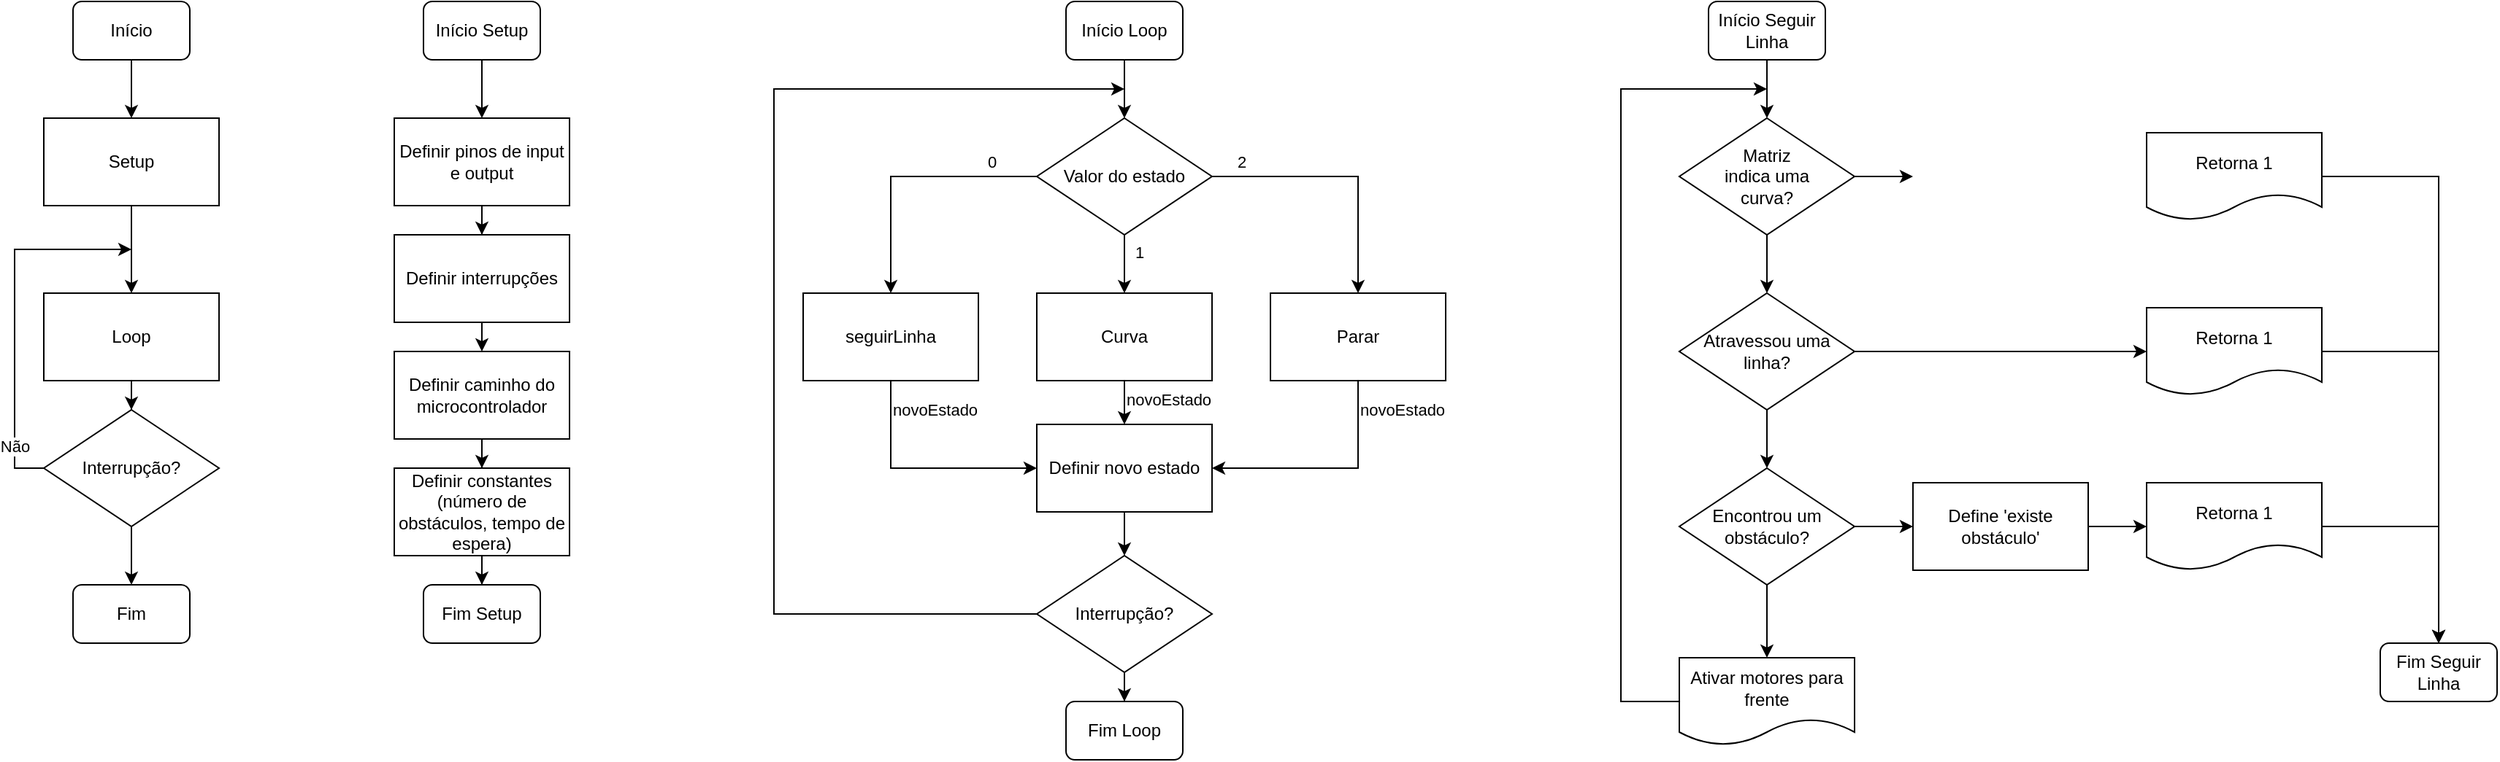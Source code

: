 <mxfile version="28.2.5">
  <diagram name="Página-1" id="j6dbHp9UZbFOmRp9A9zx">
    <mxGraphModel dx="1569" dy="877" grid="1" gridSize="10" guides="1" tooltips="1" connect="1" arrows="1" fold="1" page="1" pageScale="1" pageWidth="827" pageHeight="1169" math="0" shadow="0">
      <root>
        <mxCell id="0" />
        <mxCell id="1" parent="0" />
        <mxCell id="hZYMqi9A8Pybck0SXlSQ-12" value="" style="edgeStyle=orthogonalEdgeStyle;rounded=0;orthogonalLoop=1;jettySize=auto;html=1;" edge="1" parent="1" source="hZYMqi9A8Pybck0SXlSQ-2" target="hZYMqi9A8Pybck0SXlSQ-3">
          <mxGeometry relative="1" as="geometry" />
        </mxCell>
        <mxCell id="hZYMqi9A8Pybck0SXlSQ-2" value="Início" style="rounded=1;whiteSpace=wrap;html=1;" vertex="1" parent="1">
          <mxGeometry x="100" y="80" width="80" height="40" as="geometry" />
        </mxCell>
        <mxCell id="hZYMqi9A8Pybck0SXlSQ-13" value="" style="edgeStyle=orthogonalEdgeStyle;rounded=0;orthogonalLoop=1;jettySize=auto;html=1;" edge="1" parent="1" source="hZYMqi9A8Pybck0SXlSQ-3" target="hZYMqi9A8Pybck0SXlSQ-6">
          <mxGeometry relative="1" as="geometry" />
        </mxCell>
        <mxCell id="hZYMqi9A8Pybck0SXlSQ-3" value="Setup" style="rounded=0;whiteSpace=wrap;html=1;" vertex="1" parent="1">
          <mxGeometry x="80" y="160" width="120" height="60" as="geometry" />
        </mxCell>
        <mxCell id="hZYMqi9A8Pybck0SXlSQ-32" value="" style="edgeStyle=orthogonalEdgeStyle;rounded=0;orthogonalLoop=1;jettySize=auto;html=1;" edge="1" parent="1" source="hZYMqi9A8Pybck0SXlSQ-6" target="hZYMqi9A8Pybck0SXlSQ-31">
          <mxGeometry relative="1" as="geometry" />
        </mxCell>
        <mxCell id="hZYMqi9A8Pybck0SXlSQ-6" value="Loop" style="rounded=0;whiteSpace=wrap;html=1;" vertex="1" parent="1">
          <mxGeometry x="80" y="280" width="120" height="60" as="geometry" />
        </mxCell>
        <mxCell id="hZYMqi9A8Pybck0SXlSQ-18" value="" style="edgeStyle=orthogonalEdgeStyle;rounded=0;orthogonalLoop=1;jettySize=auto;html=1;" edge="1" parent="1" source="hZYMqi9A8Pybck0SXlSQ-15" target="hZYMqi9A8Pybck0SXlSQ-16">
          <mxGeometry relative="1" as="geometry" />
        </mxCell>
        <mxCell id="hZYMqi9A8Pybck0SXlSQ-15" value="Início Setup" style="rounded=1;whiteSpace=wrap;html=1;" vertex="1" parent="1">
          <mxGeometry x="340" y="80" width="80" height="40" as="geometry" />
        </mxCell>
        <mxCell id="hZYMqi9A8Pybck0SXlSQ-23" value="" style="edgeStyle=orthogonalEdgeStyle;rounded=0;orthogonalLoop=1;jettySize=auto;html=1;" edge="1" parent="1" source="hZYMqi9A8Pybck0SXlSQ-16" target="hZYMqi9A8Pybck0SXlSQ-22">
          <mxGeometry relative="1" as="geometry" />
        </mxCell>
        <mxCell id="hZYMqi9A8Pybck0SXlSQ-16" value="Definir pinos de input e output" style="rounded=0;whiteSpace=wrap;html=1;" vertex="1" parent="1">
          <mxGeometry x="320" y="160" width="120" height="60" as="geometry" />
        </mxCell>
        <mxCell id="hZYMqi9A8Pybck0SXlSQ-21" value="" style="edgeStyle=orthogonalEdgeStyle;rounded=0;orthogonalLoop=1;jettySize=auto;html=1;" edge="1" parent="1" source="hZYMqi9A8Pybck0SXlSQ-17" target="hZYMqi9A8Pybck0SXlSQ-20">
          <mxGeometry relative="1" as="geometry" />
        </mxCell>
        <mxCell id="hZYMqi9A8Pybck0SXlSQ-17" value="Definir caminho do microcontrolador" style="rounded=0;whiteSpace=wrap;html=1;" vertex="1" parent="1">
          <mxGeometry x="320" y="320" width="120" height="60" as="geometry" />
        </mxCell>
        <mxCell id="hZYMqi9A8Pybck0SXlSQ-26" value="" style="edgeStyle=orthogonalEdgeStyle;rounded=0;orthogonalLoop=1;jettySize=auto;html=1;" edge="1" parent="1" source="hZYMqi9A8Pybck0SXlSQ-20" target="hZYMqi9A8Pybck0SXlSQ-25">
          <mxGeometry relative="1" as="geometry" />
        </mxCell>
        <mxCell id="hZYMqi9A8Pybck0SXlSQ-20" value="Definir constantes (número de obstáculos, tempo de espera)" style="rounded=0;whiteSpace=wrap;html=1;" vertex="1" parent="1">
          <mxGeometry x="320" y="400" width="120" height="60" as="geometry" />
        </mxCell>
        <mxCell id="hZYMqi9A8Pybck0SXlSQ-24" value="" style="edgeStyle=orthogonalEdgeStyle;rounded=0;orthogonalLoop=1;jettySize=auto;html=1;" edge="1" parent="1" source="hZYMqi9A8Pybck0SXlSQ-22">
          <mxGeometry relative="1" as="geometry">
            <mxPoint x="380" y="320" as="targetPoint" />
          </mxGeometry>
        </mxCell>
        <mxCell id="hZYMqi9A8Pybck0SXlSQ-22" value="Definir interrupções" style="rounded=0;whiteSpace=wrap;html=1;" vertex="1" parent="1">
          <mxGeometry x="320" y="240" width="120" height="60" as="geometry" />
        </mxCell>
        <mxCell id="hZYMqi9A8Pybck0SXlSQ-25" value="Fim Setup" style="rounded=1;whiteSpace=wrap;html=1;" vertex="1" parent="1">
          <mxGeometry x="340" y="480" width="80" height="40" as="geometry" />
        </mxCell>
        <mxCell id="hZYMqi9A8Pybck0SXlSQ-46" value="" style="edgeStyle=orthogonalEdgeStyle;rounded=0;orthogonalLoop=1;jettySize=auto;html=1;" edge="1" parent="1" source="hZYMqi9A8Pybck0SXlSQ-28" target="hZYMqi9A8Pybck0SXlSQ-30">
          <mxGeometry relative="1" as="geometry" />
        </mxCell>
        <mxCell id="hZYMqi9A8Pybck0SXlSQ-28" value="Início Loop" style="rounded=1;whiteSpace=wrap;html=1;" vertex="1" parent="1">
          <mxGeometry x="780" y="80" width="80" height="40" as="geometry" />
        </mxCell>
        <mxCell id="hZYMqi9A8Pybck0SXlSQ-45" value="" style="edgeStyle=orthogonalEdgeStyle;rounded=0;orthogonalLoop=1;jettySize=auto;html=1;" edge="1" parent="1" source="hZYMqi9A8Pybck0SXlSQ-30" target="hZYMqi9A8Pybck0SXlSQ-42">
          <mxGeometry relative="1" as="geometry" />
        </mxCell>
        <mxCell id="hZYMqi9A8Pybck0SXlSQ-49" value="1" style="edgeLabel;html=1;align=center;verticalAlign=middle;resizable=0;points=[];" vertex="1" connectable="0" parent="hZYMqi9A8Pybck0SXlSQ-45">
          <mxGeometry x="-0.414" relative="1" as="geometry">
            <mxPoint x="10" as="offset" />
          </mxGeometry>
        </mxCell>
        <mxCell id="hZYMqi9A8Pybck0SXlSQ-30" value="Valor do estado" style="rhombus;whiteSpace=wrap;html=1;" vertex="1" parent="1">
          <mxGeometry x="760" y="160" width="120" height="80" as="geometry" />
        </mxCell>
        <mxCell id="hZYMqi9A8Pybck0SXlSQ-37" value="" style="edgeStyle=orthogonalEdgeStyle;rounded=0;orthogonalLoop=1;jettySize=auto;html=1;" edge="1" parent="1" source="hZYMqi9A8Pybck0SXlSQ-31" target="hZYMqi9A8Pybck0SXlSQ-36">
          <mxGeometry relative="1" as="geometry" />
        </mxCell>
        <mxCell id="hZYMqi9A8Pybck0SXlSQ-31" value="Interrupção?" style="rhombus;whiteSpace=wrap;html=1;" vertex="1" parent="1">
          <mxGeometry x="80" y="360" width="120" height="80" as="geometry" />
        </mxCell>
        <mxCell id="hZYMqi9A8Pybck0SXlSQ-34" value="" style="endArrow=classic;html=1;rounded=0;exitX=0;exitY=0.5;exitDx=0;exitDy=0;" edge="1" parent="1" source="hZYMqi9A8Pybck0SXlSQ-31">
          <mxGeometry width="50" height="50" relative="1" as="geometry">
            <mxPoint x="170" y="420" as="sourcePoint" />
            <mxPoint x="140" y="250" as="targetPoint" />
            <Array as="points">
              <mxPoint x="60" y="400" />
              <mxPoint x="60" y="250" />
            </Array>
          </mxGeometry>
        </mxCell>
        <mxCell id="hZYMqi9A8Pybck0SXlSQ-35" value="Não" style="edgeLabel;html=1;align=center;verticalAlign=middle;resizable=0;points=[];" vertex="1" connectable="0" parent="hZYMqi9A8Pybck0SXlSQ-34">
          <mxGeometry x="-0.72" relative="1" as="geometry">
            <mxPoint as="offset" />
          </mxGeometry>
        </mxCell>
        <mxCell id="hZYMqi9A8Pybck0SXlSQ-36" value="Fim" style="rounded=1;whiteSpace=wrap;html=1;" vertex="1" parent="1">
          <mxGeometry x="100" y="480" width="80" height="40" as="geometry" />
        </mxCell>
        <mxCell id="hZYMqi9A8Pybck0SXlSQ-61" value="" style="edgeStyle=orthogonalEdgeStyle;rounded=0;orthogonalLoop=1;jettySize=auto;html=1;" edge="1" parent="1" source="hZYMqi9A8Pybck0SXlSQ-38" target="hZYMqi9A8Pybck0SXlSQ-60">
          <mxGeometry relative="1" as="geometry" />
        </mxCell>
        <mxCell id="hZYMqi9A8Pybck0SXlSQ-38" value="Interrupção?" style="rhombus;whiteSpace=wrap;html=1;" vertex="1" parent="1">
          <mxGeometry x="760" y="460" width="120" height="80" as="geometry" />
        </mxCell>
        <mxCell id="hZYMqi9A8Pybck0SXlSQ-39" value="seguirLinha" style="rounded=0;whiteSpace=wrap;html=1;" vertex="1" parent="1">
          <mxGeometry x="600" y="280" width="120" height="60" as="geometry" />
        </mxCell>
        <mxCell id="hZYMqi9A8Pybck0SXlSQ-40" value="" style="endArrow=classic;html=1;rounded=0;exitX=0;exitY=0.5;exitDx=0;exitDy=0;entryX=0.5;entryY=0;entryDx=0;entryDy=0;" edge="1" parent="1" source="hZYMqi9A8Pybck0SXlSQ-30" target="hZYMqi9A8Pybck0SXlSQ-39">
          <mxGeometry width="50" height="50" relative="1" as="geometry">
            <mxPoint x="760" y="340" as="sourcePoint" />
            <mxPoint x="810" y="290" as="targetPoint" />
            <Array as="points">
              <mxPoint x="660" y="200" />
            </Array>
          </mxGeometry>
        </mxCell>
        <mxCell id="hZYMqi9A8Pybck0SXlSQ-41" value="0" style="edgeLabel;html=1;align=center;verticalAlign=middle;resizable=0;points=[];" vertex="1" connectable="0" parent="hZYMqi9A8Pybck0SXlSQ-40">
          <mxGeometry x="-0.634" y="4" relative="1" as="geometry">
            <mxPoint x="2" y="-14" as="offset" />
          </mxGeometry>
        </mxCell>
        <mxCell id="hZYMqi9A8Pybck0SXlSQ-55" value="" style="edgeStyle=orthogonalEdgeStyle;rounded=0;orthogonalLoop=1;jettySize=auto;html=1;" edge="1" parent="1" source="hZYMqi9A8Pybck0SXlSQ-42" target="hZYMqi9A8Pybck0SXlSQ-52">
          <mxGeometry relative="1" as="geometry" />
        </mxCell>
        <mxCell id="hZYMqi9A8Pybck0SXlSQ-57" value="novoEstado" style="edgeLabel;html=1;align=center;verticalAlign=middle;resizable=0;points=[];" vertex="1" connectable="0" parent="hZYMqi9A8Pybck0SXlSQ-55">
          <mxGeometry x="0.293" relative="1" as="geometry">
            <mxPoint x="30" as="offset" />
          </mxGeometry>
        </mxCell>
        <mxCell id="hZYMqi9A8Pybck0SXlSQ-42" value="Curva" style="rounded=0;whiteSpace=wrap;html=1;" vertex="1" parent="1">
          <mxGeometry x="760" y="280" width="120" height="60" as="geometry" />
        </mxCell>
        <mxCell id="hZYMqi9A8Pybck0SXlSQ-43" value="Parar" style="rounded=0;whiteSpace=wrap;html=1;" vertex="1" parent="1">
          <mxGeometry x="920" y="280" width="120" height="60" as="geometry" />
        </mxCell>
        <mxCell id="hZYMqi9A8Pybck0SXlSQ-44" value="" style="endArrow=classic;html=1;rounded=0;exitX=1;exitY=0.5;exitDx=0;exitDy=0;entryX=0.5;entryY=0;entryDx=0;entryDy=0;" edge="1" parent="1" source="hZYMqi9A8Pybck0SXlSQ-30" target="hZYMqi9A8Pybck0SXlSQ-43">
          <mxGeometry width="50" height="50" relative="1" as="geometry">
            <mxPoint x="760" y="340" as="sourcePoint" />
            <mxPoint x="810" y="290" as="targetPoint" />
            <Array as="points">
              <mxPoint x="980" y="200" />
            </Array>
          </mxGeometry>
        </mxCell>
        <mxCell id="hZYMqi9A8Pybck0SXlSQ-51" value="2" style="edgeLabel;html=1;align=center;verticalAlign=middle;resizable=0;points=[];" vertex="1" connectable="0" parent="hZYMqi9A8Pybck0SXlSQ-44">
          <mxGeometry x="-0.782" y="-1" relative="1" as="geometry">
            <mxPoint y="-11" as="offset" />
          </mxGeometry>
        </mxCell>
        <mxCell id="hZYMqi9A8Pybck0SXlSQ-59" value="" style="edgeStyle=orthogonalEdgeStyle;rounded=0;orthogonalLoop=1;jettySize=auto;html=1;" edge="1" parent="1" source="hZYMqi9A8Pybck0SXlSQ-52" target="hZYMqi9A8Pybck0SXlSQ-38">
          <mxGeometry relative="1" as="geometry" />
        </mxCell>
        <mxCell id="hZYMqi9A8Pybck0SXlSQ-52" value="Definir novo estado" style="rounded=0;whiteSpace=wrap;html=1;" vertex="1" parent="1">
          <mxGeometry x="760" y="370" width="120" height="60" as="geometry" />
        </mxCell>
        <mxCell id="hZYMqi9A8Pybck0SXlSQ-53" value="" style="endArrow=classic;html=1;rounded=0;exitX=0.5;exitY=1;exitDx=0;exitDy=0;entryX=0;entryY=0.5;entryDx=0;entryDy=0;" edge="1" parent="1" source="hZYMqi9A8Pybck0SXlSQ-39" target="hZYMqi9A8Pybck0SXlSQ-52">
          <mxGeometry width="50" height="50" relative="1" as="geometry">
            <mxPoint x="760" y="400" as="sourcePoint" />
            <mxPoint x="740" y="400" as="targetPoint" />
            <Array as="points">
              <mxPoint x="660" y="400" />
            </Array>
          </mxGeometry>
        </mxCell>
        <mxCell id="hZYMqi9A8Pybck0SXlSQ-56" value="novoEstado" style="edgeLabel;html=1;align=center;verticalAlign=middle;resizable=0;points=[];" vertex="1" connectable="0" parent="hZYMqi9A8Pybck0SXlSQ-53">
          <mxGeometry x="-0.791" relative="1" as="geometry">
            <mxPoint x="30" y="3" as="offset" />
          </mxGeometry>
        </mxCell>
        <mxCell id="hZYMqi9A8Pybck0SXlSQ-54" value="" style="endArrow=classic;html=1;rounded=0;exitX=0.5;exitY=1;exitDx=0;exitDy=0;entryX=1;entryY=0.5;entryDx=0;entryDy=0;" edge="1" parent="1" source="hZYMqi9A8Pybck0SXlSQ-43" target="hZYMqi9A8Pybck0SXlSQ-52">
          <mxGeometry width="50" height="50" relative="1" as="geometry">
            <mxPoint x="760" y="400" as="sourcePoint" />
            <mxPoint x="810" y="350" as="targetPoint" />
            <Array as="points">
              <mxPoint x="980" y="400" />
            </Array>
          </mxGeometry>
        </mxCell>
        <mxCell id="hZYMqi9A8Pybck0SXlSQ-58" value="novoEstado" style="edgeLabel;html=1;align=center;verticalAlign=middle;resizable=0;points=[];" vertex="1" connectable="0" parent="hZYMqi9A8Pybck0SXlSQ-54">
          <mxGeometry x="-0.841" relative="1" as="geometry">
            <mxPoint x="30" y="7" as="offset" />
          </mxGeometry>
        </mxCell>
        <mxCell id="hZYMqi9A8Pybck0SXlSQ-60" value="Fim Loop" style="rounded=1;whiteSpace=wrap;html=1;" vertex="1" parent="1">
          <mxGeometry x="780" y="560" width="80" height="40" as="geometry" />
        </mxCell>
        <mxCell id="hZYMqi9A8Pybck0SXlSQ-62" value="" style="endArrow=classic;html=1;rounded=0;exitX=0;exitY=0.5;exitDx=0;exitDy=0;" edge="1" parent="1" source="hZYMqi9A8Pybck0SXlSQ-38">
          <mxGeometry width="50" height="50" relative="1" as="geometry">
            <mxPoint x="770" y="420" as="sourcePoint" />
            <mxPoint x="820" y="140" as="targetPoint" />
            <Array as="points">
              <mxPoint x="580" y="500" />
              <mxPoint x="580" y="140" />
            </Array>
          </mxGeometry>
        </mxCell>
        <mxCell id="hZYMqi9A8Pybck0SXlSQ-67" value="" style="edgeStyle=orthogonalEdgeStyle;rounded=0;orthogonalLoop=1;jettySize=auto;html=1;" edge="1" parent="1" source="hZYMqi9A8Pybck0SXlSQ-64" target="hZYMqi9A8Pybck0SXlSQ-66">
          <mxGeometry relative="1" as="geometry" />
        </mxCell>
        <mxCell id="hZYMqi9A8Pybck0SXlSQ-64" value="Início Seguir Linha" style="rounded=1;whiteSpace=wrap;html=1;" vertex="1" parent="1">
          <mxGeometry x="1220" y="80" width="80" height="40" as="geometry" />
        </mxCell>
        <mxCell id="hZYMqi9A8Pybck0SXlSQ-69" value="" style="edgeStyle=orthogonalEdgeStyle;rounded=0;orthogonalLoop=1;jettySize=auto;html=1;" edge="1" parent="1" source="hZYMqi9A8Pybck0SXlSQ-66">
          <mxGeometry relative="1" as="geometry">
            <mxPoint x="1360" y="200" as="targetPoint" />
          </mxGeometry>
        </mxCell>
        <mxCell id="hZYMqi9A8Pybck0SXlSQ-77" value="" style="edgeStyle=orthogonalEdgeStyle;rounded=0;orthogonalLoop=1;jettySize=auto;html=1;" edge="1" parent="1" source="hZYMqi9A8Pybck0SXlSQ-66" target="hZYMqi9A8Pybck0SXlSQ-76">
          <mxGeometry relative="1" as="geometry" />
        </mxCell>
        <mxCell id="hZYMqi9A8Pybck0SXlSQ-66" value="Matriz&lt;div&gt;indica uma&lt;/div&gt;&lt;div&gt;curva?&lt;/div&gt;" style="rhombus;whiteSpace=wrap;html=1;" vertex="1" parent="1">
          <mxGeometry x="1200" y="160" width="120" height="80" as="geometry" />
        </mxCell>
        <mxCell id="hZYMqi9A8Pybck0SXlSQ-70" value="Retorna 1" style="shape=document;whiteSpace=wrap;html=1;boundedLbl=1;" vertex="1" parent="1">
          <mxGeometry x="1520" y="170" width="120" height="60" as="geometry" />
        </mxCell>
        <mxCell id="hZYMqi9A8Pybck0SXlSQ-79" value="" style="edgeStyle=orthogonalEdgeStyle;rounded=0;orthogonalLoop=1;jettySize=auto;html=1;" edge="1" parent="1" source="hZYMqi9A8Pybck0SXlSQ-76" target="hZYMqi9A8Pybck0SXlSQ-78">
          <mxGeometry relative="1" as="geometry" />
        </mxCell>
        <mxCell id="hZYMqi9A8Pybck0SXlSQ-87" value="" style="edgeStyle=orthogonalEdgeStyle;rounded=0;orthogonalLoop=1;jettySize=auto;html=1;" edge="1" parent="1" source="hZYMqi9A8Pybck0SXlSQ-76" target="hZYMqi9A8Pybck0SXlSQ-86">
          <mxGeometry relative="1" as="geometry" />
        </mxCell>
        <mxCell id="hZYMqi9A8Pybck0SXlSQ-76" value="Atravessou uma linha?" style="rhombus;whiteSpace=wrap;html=1;" vertex="1" parent="1">
          <mxGeometry x="1200" y="280" width="120" height="80" as="geometry" />
        </mxCell>
        <mxCell id="hZYMqi9A8Pybck0SXlSQ-78" value="Retorna 1" style="shape=document;whiteSpace=wrap;html=1;boundedLbl=1;" vertex="1" parent="1">
          <mxGeometry x="1520" y="290" width="120" height="60" as="geometry" />
        </mxCell>
        <mxCell id="hZYMqi9A8Pybck0SXlSQ-81" value="Ativar motores para frente" style="shape=document;whiteSpace=wrap;html=1;boundedLbl=1;" vertex="1" parent="1">
          <mxGeometry x="1200" y="530" width="120" height="60" as="geometry" />
        </mxCell>
        <mxCell id="hZYMqi9A8Pybck0SXlSQ-82" value="" style="endArrow=classic;html=1;rounded=0;exitX=0;exitY=0.5;exitDx=0;exitDy=0;" edge="1" parent="1" source="hZYMqi9A8Pybck0SXlSQ-81">
          <mxGeometry width="50" height="50" relative="1" as="geometry">
            <mxPoint x="1310" y="490" as="sourcePoint" />
            <mxPoint x="1260" y="140" as="targetPoint" />
            <Array as="points">
              <mxPoint x="1160" y="560" />
              <mxPoint x="1160" y="140" />
            </Array>
          </mxGeometry>
        </mxCell>
        <mxCell id="hZYMqi9A8Pybck0SXlSQ-83" value="Fim Seguir Linha" style="rounded=1;whiteSpace=wrap;html=1;" vertex="1" parent="1">
          <mxGeometry x="1680" y="520" width="80" height="40" as="geometry" />
        </mxCell>
        <mxCell id="hZYMqi9A8Pybck0SXlSQ-84" value="" style="endArrow=classic;html=1;rounded=0;exitX=1;exitY=0.5;exitDx=0;exitDy=0;entryX=0.5;entryY=0;entryDx=0;entryDy=0;" edge="1" parent="1" source="hZYMqi9A8Pybck0SXlSQ-78" target="hZYMqi9A8Pybck0SXlSQ-83">
          <mxGeometry width="50" height="50" relative="1" as="geometry">
            <mxPoint x="1310" y="290" as="sourcePoint" />
            <mxPoint x="1360" y="240" as="targetPoint" />
            <Array as="points">
              <mxPoint x="1720" y="320" />
            </Array>
          </mxGeometry>
        </mxCell>
        <mxCell id="hZYMqi9A8Pybck0SXlSQ-85" value="" style="endArrow=classic;html=1;rounded=0;exitX=1;exitY=0.5;exitDx=0;exitDy=0;entryX=0.5;entryY=0;entryDx=0;entryDy=0;" edge="1" parent="1" source="hZYMqi9A8Pybck0SXlSQ-70" target="hZYMqi9A8Pybck0SXlSQ-83">
          <mxGeometry width="50" height="50" relative="1" as="geometry">
            <mxPoint x="1310" y="290" as="sourcePoint" />
            <mxPoint x="1360" y="240" as="targetPoint" />
            <Array as="points">
              <mxPoint x="1720" y="200" />
            </Array>
          </mxGeometry>
        </mxCell>
        <mxCell id="hZYMqi9A8Pybck0SXlSQ-88" value="" style="edgeStyle=orthogonalEdgeStyle;rounded=0;orthogonalLoop=1;jettySize=auto;html=1;" edge="1" parent="1" source="hZYMqi9A8Pybck0SXlSQ-86" target="hZYMqi9A8Pybck0SXlSQ-81">
          <mxGeometry relative="1" as="geometry" />
        </mxCell>
        <mxCell id="hZYMqi9A8Pybck0SXlSQ-93" value="" style="edgeStyle=orthogonalEdgeStyle;rounded=0;orthogonalLoop=1;jettySize=auto;html=1;" edge="1" parent="1" source="hZYMqi9A8Pybck0SXlSQ-86" target="hZYMqi9A8Pybck0SXlSQ-92">
          <mxGeometry relative="1" as="geometry" />
        </mxCell>
        <mxCell id="hZYMqi9A8Pybck0SXlSQ-86" value="Encontrou um obstáculo?" style="rhombus;whiteSpace=wrap;html=1;" vertex="1" parent="1">
          <mxGeometry x="1200" y="400" width="120" height="80" as="geometry" />
        </mxCell>
        <mxCell id="hZYMqi9A8Pybck0SXlSQ-90" value="Retorna 1" style="shape=document;whiteSpace=wrap;html=1;boundedLbl=1;" vertex="1" parent="1">
          <mxGeometry x="1520" y="410" width="120" height="60" as="geometry" />
        </mxCell>
        <mxCell id="hZYMqi9A8Pybck0SXlSQ-94" value="" style="edgeStyle=orthogonalEdgeStyle;rounded=0;orthogonalLoop=1;jettySize=auto;html=1;" edge="1" parent="1" source="hZYMqi9A8Pybck0SXlSQ-92" target="hZYMqi9A8Pybck0SXlSQ-90">
          <mxGeometry relative="1" as="geometry" />
        </mxCell>
        <mxCell id="hZYMqi9A8Pybck0SXlSQ-92" value="Define &#39;existe obstáculo&#39;" style="rounded=0;whiteSpace=wrap;html=1;" vertex="1" parent="1">
          <mxGeometry x="1360" y="410" width="120" height="60" as="geometry" />
        </mxCell>
        <mxCell id="hZYMqi9A8Pybck0SXlSQ-95" value="" style="endArrow=classic;html=1;rounded=0;exitX=1;exitY=0.5;exitDx=0;exitDy=0;" edge="1" parent="1" source="hZYMqi9A8Pybck0SXlSQ-90">
          <mxGeometry width="50" height="50" relative="1" as="geometry">
            <mxPoint x="1400" y="470" as="sourcePoint" />
            <mxPoint x="1720" y="520" as="targetPoint" />
            <Array as="points">
              <mxPoint x="1720" y="440" />
            </Array>
          </mxGeometry>
        </mxCell>
      </root>
    </mxGraphModel>
  </diagram>
</mxfile>
